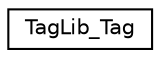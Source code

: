 digraph "Graphical Class Hierarchy"
{
  edge [fontname="Helvetica",fontsize="10",labelfontname="Helvetica",labelfontsize="10"];
  node [fontname="Helvetica",fontsize="10",shape=record];
  rankdir="LR";
  Node1 [label="TagLib_Tag",height=0.2,width=0.4,color="black", fillcolor="white", style="filled",URL="$struct_tag_lib___tag.html"];
}

